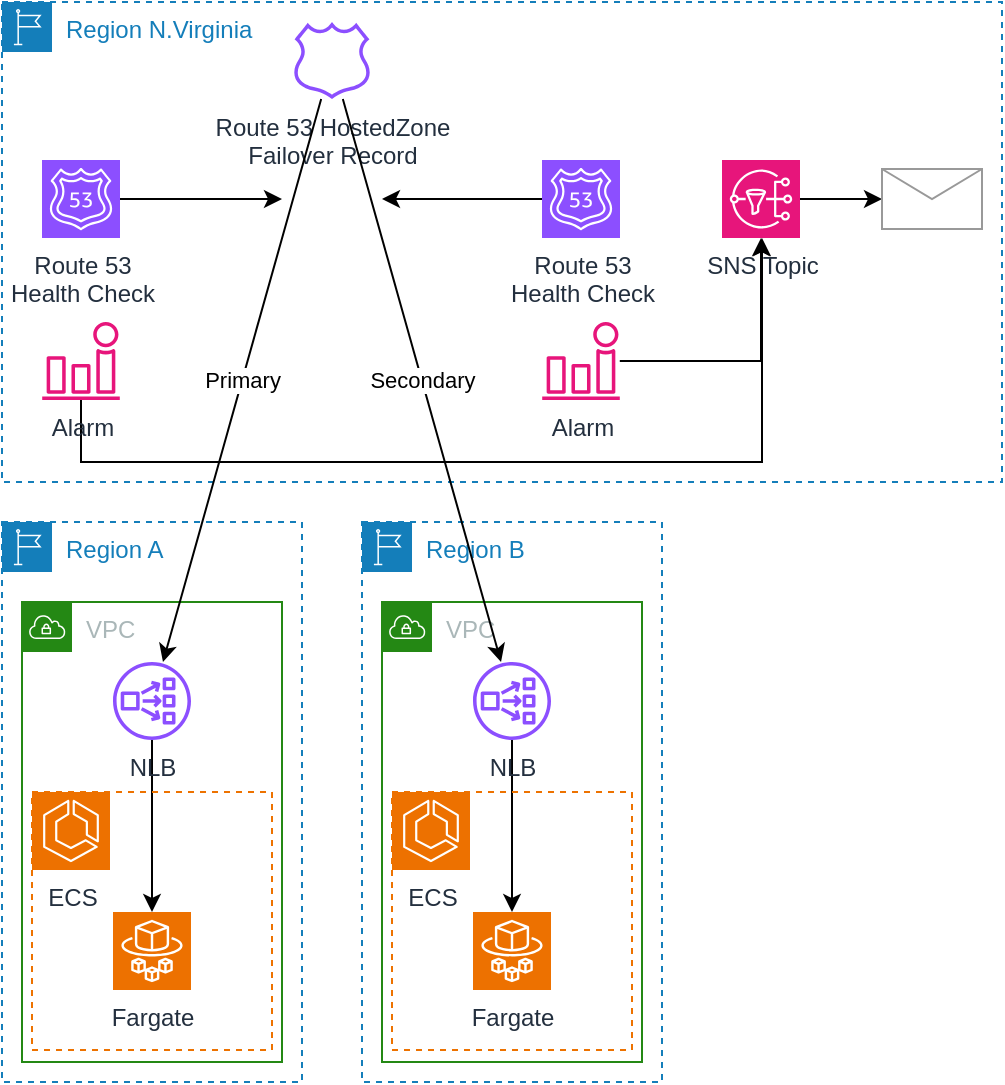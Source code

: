 <mxfile version="22.0.3" type="device">
  <diagram name="페이지-1" id="ZO6QpIEKQ7l1M8EROcsf">
    <mxGraphModel dx="1114" dy="854" grid="1" gridSize="10" guides="1" tooltips="1" connect="1" arrows="1" fold="1" page="1" pageScale="1" pageWidth="827" pageHeight="1169" math="0" shadow="0">
      <root>
        <mxCell id="0" />
        <mxCell id="1" parent="0" />
        <mxCell id="W4xa7GWaJFpAW9AmUR7j-2" value="Region A" style="points=[[0,0],[0.25,0],[0.5,0],[0.75,0],[1,0],[1,0.25],[1,0.5],[1,0.75],[1,1],[0.75,1],[0.5,1],[0.25,1],[0,1],[0,0.75],[0,0.5],[0,0.25]];outlineConnect=0;gradientColor=none;html=1;whiteSpace=wrap;fontSize=12;fontStyle=0;container=1;pointerEvents=0;collapsible=0;recursiveResize=0;shape=mxgraph.aws4.group;grIcon=mxgraph.aws4.group_region;strokeColor=#147EBA;fillColor=none;verticalAlign=top;align=left;spacingLeft=30;fontColor=#147EBA;dashed=1;" parent="1" vertex="1">
          <mxGeometry x="30" y="270" width="150" height="280" as="geometry" />
        </mxCell>
        <mxCell id="W4xa7GWaJFpAW9AmUR7j-1" value="VPC" style="points=[[0,0],[0.25,0],[0.5,0],[0.75,0],[1,0],[1,0.25],[1,0.5],[1,0.75],[1,1],[0.75,1],[0.5,1],[0.25,1],[0,1],[0,0.75],[0,0.5],[0,0.25]];outlineConnect=0;gradientColor=none;html=1;whiteSpace=wrap;fontSize=12;fontStyle=0;container=1;pointerEvents=0;collapsible=0;recursiveResize=0;shape=mxgraph.aws4.group;grIcon=mxgraph.aws4.group_vpc;strokeColor=#248814;fillColor=none;verticalAlign=top;align=left;spacingLeft=30;fontColor=#AAB7B8;dashed=0;" parent="W4xa7GWaJFpAW9AmUR7j-2" vertex="1">
          <mxGeometry x="10" y="40" width="130" height="230" as="geometry" />
        </mxCell>
        <mxCell id="W4xa7GWaJFpAW9AmUR7j-13" style="edgeStyle=orthogonalEdgeStyle;rounded=0;orthogonalLoop=1;jettySize=auto;html=1;" parent="W4xa7GWaJFpAW9AmUR7j-1" source="W4xa7GWaJFpAW9AmUR7j-7" target="W4xa7GWaJFpAW9AmUR7j-12" edge="1">
          <mxGeometry relative="1" as="geometry" />
        </mxCell>
        <mxCell id="W4xa7GWaJFpAW9AmUR7j-7" value="NLB" style="sketch=0;outlineConnect=0;fontColor=#232F3E;gradientColor=none;fillColor=#8C4FFF;strokeColor=none;dashed=0;verticalLabelPosition=bottom;verticalAlign=top;align=center;html=1;fontSize=12;fontStyle=0;aspect=fixed;pointerEvents=1;shape=mxgraph.aws4.network_load_balancer;" parent="W4xa7GWaJFpAW9AmUR7j-1" vertex="1">
          <mxGeometry x="45.5" y="30" width="39" height="39" as="geometry" />
        </mxCell>
        <mxCell id="W4xa7GWaJFpAW9AmUR7j-10" value="" style="rounded=0;whiteSpace=wrap;html=1;fillColor=none;dashed=1;strokeColor=#ed7200;" parent="W4xa7GWaJFpAW9AmUR7j-1" vertex="1">
          <mxGeometry x="5" y="95" width="120" height="129" as="geometry" />
        </mxCell>
        <mxCell id="W4xa7GWaJFpAW9AmUR7j-11" value="ECS" style="sketch=0;points=[[0,0,0],[0.25,0,0],[0.5,0,0],[0.75,0,0],[1,0,0],[0,1,0],[0.25,1,0],[0.5,1,0],[0.75,1,0],[1,1,0],[0,0.25,0],[0,0.5,0],[0,0.75,0],[1,0.25,0],[1,0.5,0],[1,0.75,0]];outlineConnect=0;fontColor=#232F3E;fillColor=#ED7100;strokeColor=#ffffff;dashed=0;verticalLabelPosition=bottom;verticalAlign=top;align=center;html=1;fontSize=12;fontStyle=0;aspect=fixed;shape=mxgraph.aws4.resourceIcon;resIcon=mxgraph.aws4.ecs;" parent="W4xa7GWaJFpAW9AmUR7j-1" vertex="1">
          <mxGeometry x="5" y="95" width="39" height="39" as="geometry" />
        </mxCell>
        <mxCell id="W4xa7GWaJFpAW9AmUR7j-12" value="Fargate" style="sketch=0;points=[[0,0,0],[0.25,0,0],[0.5,0,0],[0.75,0,0],[1,0,0],[0,1,0],[0.25,1,0],[0.5,1,0],[0.75,1,0],[1,1,0],[0,0.25,0],[0,0.5,0],[0,0.75,0],[1,0.25,0],[1,0.5,0],[1,0.75,0]];outlineConnect=0;fontColor=#232F3E;fillColor=#ED7100;strokeColor=#ffffff;dashed=0;verticalLabelPosition=bottom;verticalAlign=top;align=center;html=1;fontSize=12;fontStyle=0;aspect=fixed;shape=mxgraph.aws4.resourceIcon;resIcon=mxgraph.aws4.fargate;" parent="W4xa7GWaJFpAW9AmUR7j-1" vertex="1">
          <mxGeometry x="45.5" y="155" width="39" height="39" as="geometry" />
        </mxCell>
        <mxCell id="W4xa7GWaJFpAW9AmUR7j-3" value="Region B" style="points=[[0,0],[0.25,0],[0.5,0],[0.75,0],[1,0],[1,0.25],[1,0.5],[1,0.75],[1,1],[0.75,1],[0.5,1],[0.25,1],[0,1],[0,0.75],[0,0.5],[0,0.25]];outlineConnect=0;gradientColor=none;html=1;whiteSpace=wrap;fontSize=12;fontStyle=0;container=1;pointerEvents=0;collapsible=0;recursiveResize=0;shape=mxgraph.aws4.group;grIcon=mxgraph.aws4.group_region;strokeColor=#147EBA;fillColor=none;verticalAlign=top;align=left;spacingLeft=30;fontColor=#147EBA;dashed=1;" parent="1" vertex="1">
          <mxGeometry x="210" y="270" width="150" height="280" as="geometry" />
        </mxCell>
        <mxCell id="W4xa7GWaJFpAW9AmUR7j-4" value="VPC" style="points=[[0,0],[0.25,0],[0.5,0],[0.75,0],[1,0],[1,0.25],[1,0.5],[1,0.75],[1,1],[0.75,1],[0.5,1],[0.25,1],[0,1],[0,0.75],[0,0.5],[0,0.25]];outlineConnect=0;gradientColor=none;html=1;whiteSpace=wrap;fontSize=12;fontStyle=0;container=1;pointerEvents=0;collapsible=0;recursiveResize=0;shape=mxgraph.aws4.group;grIcon=mxgraph.aws4.group_vpc;strokeColor=#248814;fillColor=none;verticalAlign=top;align=left;spacingLeft=30;fontColor=#AAB7B8;dashed=0;" parent="W4xa7GWaJFpAW9AmUR7j-3" vertex="1">
          <mxGeometry x="10" y="40" width="130" height="230" as="geometry" />
        </mxCell>
        <mxCell id="W4xa7GWaJFpAW9AmUR7j-14" style="edgeStyle=orthogonalEdgeStyle;rounded=0;orthogonalLoop=1;jettySize=auto;html=1;" parent="W4xa7GWaJFpAW9AmUR7j-4" source="W4xa7GWaJFpAW9AmUR7j-8" target="W4xa7GWaJFpAW9AmUR7j-6" edge="1">
          <mxGeometry relative="1" as="geometry" />
        </mxCell>
        <mxCell id="W4xa7GWaJFpAW9AmUR7j-8" value="NLB" style="sketch=0;outlineConnect=0;fontColor=#232F3E;gradientColor=none;fillColor=#8C4FFF;strokeColor=none;dashed=0;verticalLabelPosition=bottom;verticalAlign=top;align=center;html=1;fontSize=12;fontStyle=0;aspect=fixed;pointerEvents=1;shape=mxgraph.aws4.network_load_balancer;" parent="W4xa7GWaJFpAW9AmUR7j-4" vertex="1">
          <mxGeometry x="45.5" y="30" width="39" height="39" as="geometry" />
        </mxCell>
        <mxCell id="W4xa7GWaJFpAW9AmUR7j-9" value="" style="rounded=0;whiteSpace=wrap;html=1;fillColor=none;dashed=1;strokeColor=#ed7200;" parent="W4xa7GWaJFpAW9AmUR7j-4" vertex="1">
          <mxGeometry x="5" y="95" width="120" height="129" as="geometry" />
        </mxCell>
        <mxCell id="W4xa7GWaJFpAW9AmUR7j-5" value="ECS" style="sketch=0;points=[[0,0,0],[0.25,0,0],[0.5,0,0],[0.75,0,0],[1,0,0],[0,1,0],[0.25,1,0],[0.5,1,0],[0.75,1,0],[1,1,0],[0,0.25,0],[0,0.5,0],[0,0.75,0],[1,0.25,0],[1,0.5,0],[1,0.75,0]];outlineConnect=0;fontColor=#232F3E;fillColor=#ED7100;strokeColor=#ffffff;dashed=0;verticalLabelPosition=bottom;verticalAlign=top;align=center;html=1;fontSize=12;fontStyle=0;aspect=fixed;shape=mxgraph.aws4.resourceIcon;resIcon=mxgraph.aws4.ecs;" parent="W4xa7GWaJFpAW9AmUR7j-4" vertex="1">
          <mxGeometry x="5" y="95" width="39" height="39" as="geometry" />
        </mxCell>
        <mxCell id="W4xa7GWaJFpAW9AmUR7j-6" value="Fargate" style="sketch=0;points=[[0,0,0],[0.25,0,0],[0.5,0,0],[0.75,0,0],[1,0,0],[0,1,0],[0.25,1,0],[0.5,1,0],[0.75,1,0],[1,1,0],[0,0.25,0],[0,0.5,0],[0,0.75,0],[1,0.25,0],[1,0.5,0],[1,0.75,0]];outlineConnect=0;fontColor=#232F3E;fillColor=#ED7100;strokeColor=#ffffff;dashed=0;verticalLabelPosition=bottom;verticalAlign=top;align=center;html=1;fontSize=12;fontStyle=0;aspect=fixed;shape=mxgraph.aws4.resourceIcon;resIcon=mxgraph.aws4.fargate;" parent="W4xa7GWaJFpAW9AmUR7j-4" vertex="1">
          <mxGeometry x="45.5" y="155" width="39" height="39" as="geometry" />
        </mxCell>
        <mxCell id="W4xa7GWaJFpAW9AmUR7j-15" value="Region N.Virginia" style="points=[[0,0],[0.25,0],[0.5,0],[0.75,0],[1,0],[1,0.25],[1,0.5],[1,0.75],[1,1],[0.75,1],[0.5,1],[0.25,1],[0,1],[0,0.75],[0,0.5],[0,0.25]];outlineConnect=0;gradientColor=none;html=1;whiteSpace=wrap;fontSize=12;fontStyle=0;container=1;pointerEvents=0;collapsible=0;recursiveResize=0;shape=mxgraph.aws4.group;grIcon=mxgraph.aws4.group_region;strokeColor=#147EBA;fillColor=none;verticalAlign=top;align=left;spacingLeft=30;fontColor=#147EBA;dashed=1;" parent="1" vertex="1">
          <mxGeometry x="30" y="10" width="500" height="240" as="geometry" />
        </mxCell>
        <mxCell id="W4xa7GWaJFpAW9AmUR7j-17" value="Route 53 HostedZone&lt;br&gt;Failover Record" style="sketch=0;outlineConnect=0;fontColor=#232F3E;gradientColor=none;fillColor=#8C4FFF;strokeColor=none;dashed=0;verticalLabelPosition=bottom;verticalAlign=top;align=center;html=1;fontSize=12;fontStyle=0;aspect=fixed;pointerEvents=1;shape=mxgraph.aws4.hosted_zone;" parent="W4xa7GWaJFpAW9AmUR7j-15" vertex="1">
          <mxGeometry x="145.5" y="10" width="39" height="38.5" as="geometry" />
        </mxCell>
        <mxCell id="W4xa7GWaJFpAW9AmUR7j-22" style="edgeStyle=orthogonalEdgeStyle;rounded=0;orthogonalLoop=1;jettySize=auto;html=1;" parent="W4xa7GWaJFpAW9AmUR7j-15" source="W4xa7GWaJFpAW9AmUR7j-18" edge="1">
          <mxGeometry relative="1" as="geometry">
            <mxPoint x="140" y="98.5" as="targetPoint" />
          </mxGeometry>
        </mxCell>
        <mxCell id="W4xa7GWaJFpAW9AmUR7j-18" value="Route 53&lt;br&gt;Health Check" style="sketch=0;points=[[0,0,0],[0.25,0,0],[0.5,0,0],[0.75,0,0],[1,0,0],[0,1,0],[0.25,1,0],[0.5,1,0],[0.75,1,0],[1,1,0],[0,0.25,0],[0,0.5,0],[0,0.75,0],[1,0.25,0],[1,0.5,0],[1,0.75,0]];outlineConnect=0;fontColor=#232F3E;fillColor=#8C4FFF;strokeColor=#ffffff;dashed=0;verticalLabelPosition=bottom;verticalAlign=top;align=center;html=1;fontSize=12;fontStyle=0;aspect=fixed;shape=mxgraph.aws4.resourceIcon;resIcon=mxgraph.aws4.route_53;" parent="W4xa7GWaJFpAW9AmUR7j-15" vertex="1">
          <mxGeometry x="20" y="79" width="39" height="39" as="geometry" />
        </mxCell>
        <mxCell id="W4xa7GWaJFpAW9AmUR7j-23" style="edgeStyle=orthogonalEdgeStyle;rounded=0;orthogonalLoop=1;jettySize=auto;html=1;" parent="W4xa7GWaJFpAW9AmUR7j-15" source="W4xa7GWaJFpAW9AmUR7j-19" edge="1">
          <mxGeometry relative="1" as="geometry">
            <mxPoint x="190" y="98.5" as="targetPoint" />
          </mxGeometry>
        </mxCell>
        <mxCell id="W4xa7GWaJFpAW9AmUR7j-19" value="Route 53&lt;br&gt;Health Check" style="sketch=0;points=[[0,0,0],[0.25,0,0],[0.5,0,0],[0.75,0,0],[1,0,0],[0,1,0],[0.25,1,0],[0.5,1,0],[0.75,1,0],[1,1,0],[0,0.25,0],[0,0.5,0],[0,0.75,0],[1,0.25,0],[1,0.5,0],[1,0.75,0]];outlineConnect=0;fontColor=#232F3E;fillColor=#8C4FFF;strokeColor=#ffffff;dashed=0;verticalLabelPosition=bottom;verticalAlign=top;align=center;html=1;fontSize=12;fontStyle=0;aspect=fixed;shape=mxgraph.aws4.resourceIcon;resIcon=mxgraph.aws4.route_53;" parent="W4xa7GWaJFpAW9AmUR7j-15" vertex="1">
          <mxGeometry x="270" y="79" width="39" height="39" as="geometry" />
        </mxCell>
        <mxCell id="dXi8ykzLPNx7gtznMuz2-5" style="rounded=0;orthogonalLoop=1;jettySize=auto;html=1;" edge="1" parent="W4xa7GWaJFpAW9AmUR7j-15" source="dXi8ykzLPNx7gtznMuz2-1" target="dXi8ykzLPNx7gtznMuz2-4">
          <mxGeometry relative="1" as="geometry" />
        </mxCell>
        <mxCell id="dXi8ykzLPNx7gtznMuz2-1" value="SNS Topic" style="sketch=0;points=[[0,0,0],[0.25,0,0],[0.5,0,0],[0.75,0,0],[1,0,0],[0,1,0],[0.25,1,0],[0.5,1,0],[0.75,1,0],[1,1,0],[0,0.25,0],[0,0.5,0],[0,0.75,0],[1,0.25,0],[1,0.5,0],[1,0.75,0]];outlineConnect=0;fontColor=#232F3E;fillColor=#E7157B;strokeColor=#ffffff;dashed=0;verticalLabelPosition=bottom;verticalAlign=top;align=center;html=1;fontSize=12;fontStyle=0;aspect=fixed;shape=mxgraph.aws4.resourceIcon;resIcon=mxgraph.aws4.sns;" vertex="1" parent="W4xa7GWaJFpAW9AmUR7j-15">
          <mxGeometry x="360" y="79" width="39" height="39" as="geometry" />
        </mxCell>
        <mxCell id="dXi8ykzLPNx7gtznMuz2-4" value="" style="verticalLabelPosition=bottom;shadow=0;dashed=0;align=center;html=1;verticalAlign=top;strokeWidth=1;shape=mxgraph.mockup.misc.mail2;strokeColor=#999999;" vertex="1" parent="W4xa7GWaJFpAW9AmUR7j-15">
          <mxGeometry x="440" y="83.5" width="50" height="30" as="geometry" />
        </mxCell>
        <mxCell id="dXi8ykzLPNx7gtznMuz2-10" style="edgeStyle=orthogonalEdgeStyle;rounded=0;orthogonalLoop=1;jettySize=auto;html=1;" edge="1" parent="W4xa7GWaJFpAW9AmUR7j-15" source="dXi8ykzLPNx7gtznMuz2-7" target="dXi8ykzLPNx7gtznMuz2-1">
          <mxGeometry relative="1" as="geometry" />
        </mxCell>
        <mxCell id="dXi8ykzLPNx7gtznMuz2-7" value="Alarm" style="sketch=0;outlineConnect=0;fontColor=#232F3E;gradientColor=none;fillColor=#E7157B;strokeColor=none;dashed=0;verticalLabelPosition=bottom;verticalAlign=top;align=center;html=1;fontSize=12;fontStyle=0;aspect=fixed;pointerEvents=1;shape=mxgraph.aws4.alarm;" vertex="1" parent="W4xa7GWaJFpAW9AmUR7j-15">
          <mxGeometry x="270" y="160" width="39" height="39" as="geometry" />
        </mxCell>
        <mxCell id="dXi8ykzLPNx7gtznMuz2-9" style="edgeStyle=orthogonalEdgeStyle;rounded=0;orthogonalLoop=1;jettySize=auto;html=1;" edge="1" parent="W4xa7GWaJFpAW9AmUR7j-15" source="dXi8ykzLPNx7gtznMuz2-8" target="dXi8ykzLPNx7gtznMuz2-1">
          <mxGeometry relative="1" as="geometry">
            <Array as="points">
              <mxPoint x="40" y="230" />
              <mxPoint x="380" y="230" />
            </Array>
          </mxGeometry>
        </mxCell>
        <mxCell id="dXi8ykzLPNx7gtznMuz2-8" value="Alarm" style="sketch=0;outlineConnect=0;fontColor=#232F3E;gradientColor=none;fillColor=#E7157B;strokeColor=none;dashed=0;verticalLabelPosition=bottom;verticalAlign=top;align=center;html=1;fontSize=12;fontStyle=0;aspect=fixed;pointerEvents=1;shape=mxgraph.aws4.alarm;" vertex="1" parent="W4xa7GWaJFpAW9AmUR7j-15">
          <mxGeometry x="20" y="160" width="39" height="39" as="geometry" />
        </mxCell>
        <mxCell id="W4xa7GWaJFpAW9AmUR7j-20" value="Primary" style="rounded=0;orthogonalLoop=1;jettySize=auto;html=1;" parent="1" source="W4xa7GWaJFpAW9AmUR7j-17" target="W4xa7GWaJFpAW9AmUR7j-7" edge="1">
          <mxGeometry relative="1" as="geometry" />
        </mxCell>
        <mxCell id="W4xa7GWaJFpAW9AmUR7j-21" value="Secondary" style="rounded=0;orthogonalLoop=1;jettySize=auto;html=1;" parent="1" source="W4xa7GWaJFpAW9AmUR7j-17" target="W4xa7GWaJFpAW9AmUR7j-8" edge="1">
          <mxGeometry relative="1" as="geometry">
            <mxPoint x="197" y="69" as="sourcePoint" />
            <mxPoint x="123" y="260" as="targetPoint" />
          </mxGeometry>
        </mxCell>
      </root>
    </mxGraphModel>
  </diagram>
</mxfile>
